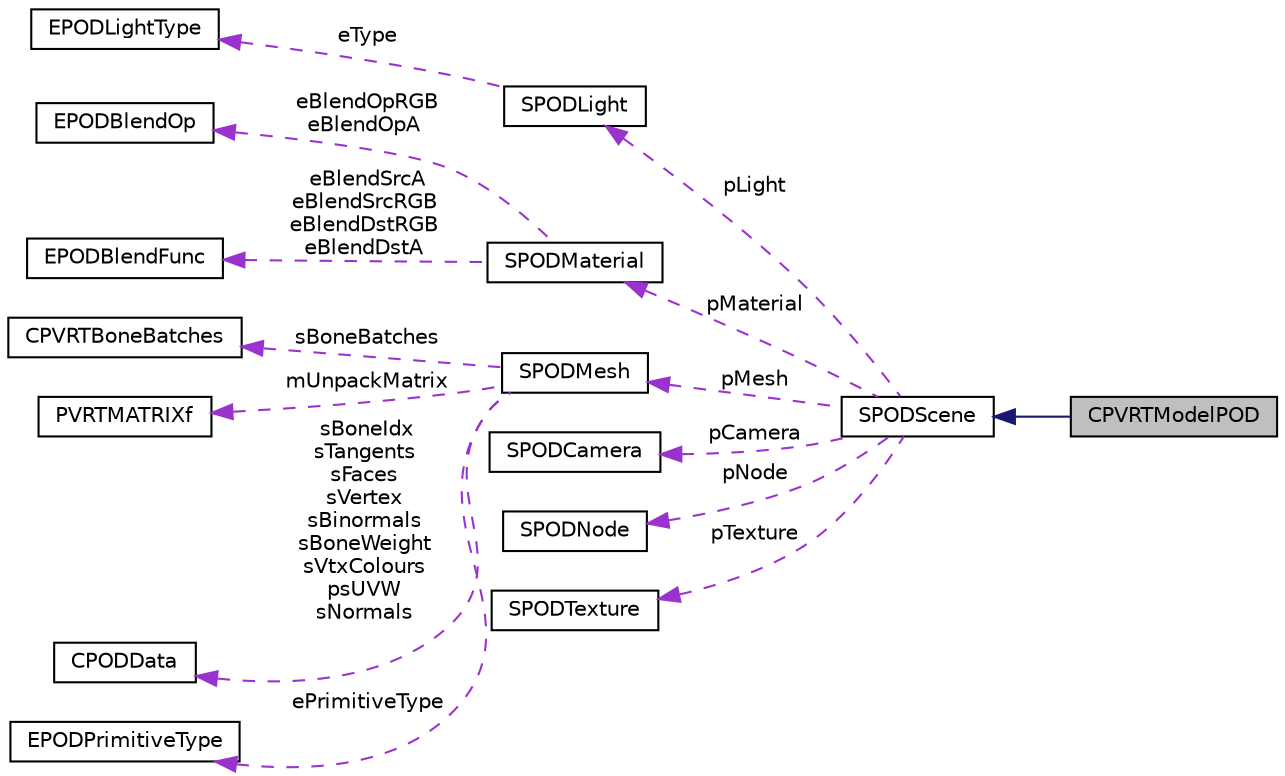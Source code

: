 digraph "CPVRTModelPOD"
{
  edge [fontname="Helvetica",fontsize="10",labelfontname="Helvetica",labelfontsize="10"];
  node [fontname="Helvetica",fontsize="10",shape=record];
  rankdir="LR";
  Node1 [label="CPVRTModelPOD",height=0.2,width=0.4,color="black", fillcolor="grey75", style="filled", fontcolor="black"];
  Node2 -> Node1 [dir="back",color="midnightblue",fontsize="10",style="solid",fontname="Helvetica"];
  Node2 [label="SPODScene",height=0.2,width=0.4,color="black", fillcolor="white", style="filled",URL="$struct_s_p_o_d_scene.html",tooltip="Struct for storing POD scene data. "];
  Node3 -> Node2 [dir="back",color="darkorchid3",fontsize="10",style="dashed",label=" pLight" ,fontname="Helvetica"];
  Node3 [label="SPODLight",height=0.2,width=0.4,color="black", fillcolor="white", style="filled",URL="$struct_s_p_o_d_light.html",tooltip="Struct for storing POD light data. "];
  Node4 -> Node3 [dir="back",color="darkorchid3",fontsize="10",style="dashed",label=" eType" ,fontname="Helvetica"];
  Node4 [label="EPODLightType",height=0.2,width=0.4,color="black", fillcolor="white", style="filled",URL="$struct_e_p_o_d_light_type.html",tooltip="Enum for the POD format light types. "];
  Node5 -> Node2 [dir="back",color="darkorchid3",fontsize="10",style="dashed",label=" pMaterial" ,fontname="Helvetica"];
  Node5 [label="SPODMaterial",height=0.2,width=0.4,color="black", fillcolor="white", style="filled",URL="$struct_s_p_o_d_material.html",tooltip="Struct for storing POD material data. "];
  Node6 -> Node5 [dir="back",color="darkorchid3",fontsize="10",style="dashed",label=" eBlendOpRGB\neBlendOpA" ,fontname="Helvetica"];
  Node6 [label="EPODBlendOp",height=0.2,width=0.4,color="black", fillcolor="white", style="filled",URL="$struct_e_p_o_d_blend_op.html",tooltip="Enum for the POD format blend operation. "];
  Node7 -> Node5 [dir="back",color="darkorchid3",fontsize="10",style="dashed",label=" eBlendSrcA\neBlendSrcRGB\neBlendDstRGB\neBlendDstA" ,fontname="Helvetica"];
  Node7 [label="EPODBlendFunc",height=0.2,width=0.4,color="black", fillcolor="white", style="filled",URL="$struct_e_p_o_d_blend_func.html",tooltip="Enum for the POD format blend functions. "];
  Node8 -> Node2 [dir="back",color="darkorchid3",fontsize="10",style="dashed",label=" pMesh" ,fontname="Helvetica"];
  Node8 [label="SPODMesh",height=0.2,width=0.4,color="black", fillcolor="white", style="filled",URL="$struct_s_p_o_d_mesh.html",tooltip="Struct for storing POD mesh data. "];
  Node9 -> Node8 [dir="back",color="darkorchid3",fontsize="10",style="dashed",label=" sBoneBatches" ,fontname="Helvetica"];
  Node9 [label="CPVRTBoneBatches",height=0.2,width=0.4,color="black", fillcolor="white", style="filled",URL="$class_c_p_v_r_t_bone_batches.html",tooltip="A class for processing vertices into bone batches. "];
  Node10 -> Node8 [dir="back",color="darkorchid3",fontsize="10",style="dashed",label=" mUnpackMatrix" ,fontname="Helvetica"];
  Node10 [label="PVRTMATRIXf",height=0.2,width=0.4,color="black", fillcolor="white", style="filled",URL="$class_p_v_r_t_m_a_t_r_i_xf.html",tooltip="4x4 floating point matrix "];
  Node11 -> Node8 [dir="back",color="darkorchid3",fontsize="10",style="dashed",label=" sBoneIdx\nsTangents\nsFaces\nsVertex\nsBinormals\nsBoneWeight\nsVtxColours\npsUVW\nsNormals" ,fontname="Helvetica"];
  Node11 [label="CPODData",height=0.2,width=0.4,color="black", fillcolor="white", style="filled",URL="$class_c_p_o_d_data.html",tooltip="A class for representing POD data. "];
  Node12 -> Node8 [dir="back",color="darkorchid3",fontsize="10",style="dashed",label=" ePrimitiveType" ,fontname="Helvetica"];
  Node12 [label="EPODPrimitiveType",height=0.2,width=0.4,color="black", fillcolor="white", style="filled",URL="$struct_e_p_o_d_primitive_type.html",tooltip="Enum for the POD format primitive types. "];
  Node13 -> Node2 [dir="back",color="darkorchid3",fontsize="10",style="dashed",label=" pCamera" ,fontname="Helvetica"];
  Node13 [label="SPODCamera",height=0.2,width=0.4,color="black", fillcolor="white", style="filled",URL="$struct_s_p_o_d_camera.html",tooltip="Struct for storing POD camera data. "];
  Node14 -> Node2 [dir="back",color="darkorchid3",fontsize="10",style="dashed",label=" pNode" ,fontname="Helvetica"];
  Node14 [label="SPODNode",height=0.2,width=0.4,color="black", fillcolor="white", style="filled",URL="$struct_s_p_o_d_node.html",tooltip="Struct for storing POD node data. "];
  Node15 -> Node2 [dir="back",color="darkorchid3",fontsize="10",style="dashed",label=" pTexture" ,fontname="Helvetica"];
  Node15 [label="SPODTexture",height=0.2,width=0.4,color="black", fillcolor="white", style="filled",URL="$struct_s_p_o_d_texture.html",tooltip="Struct for storing POD texture data. "];
}
